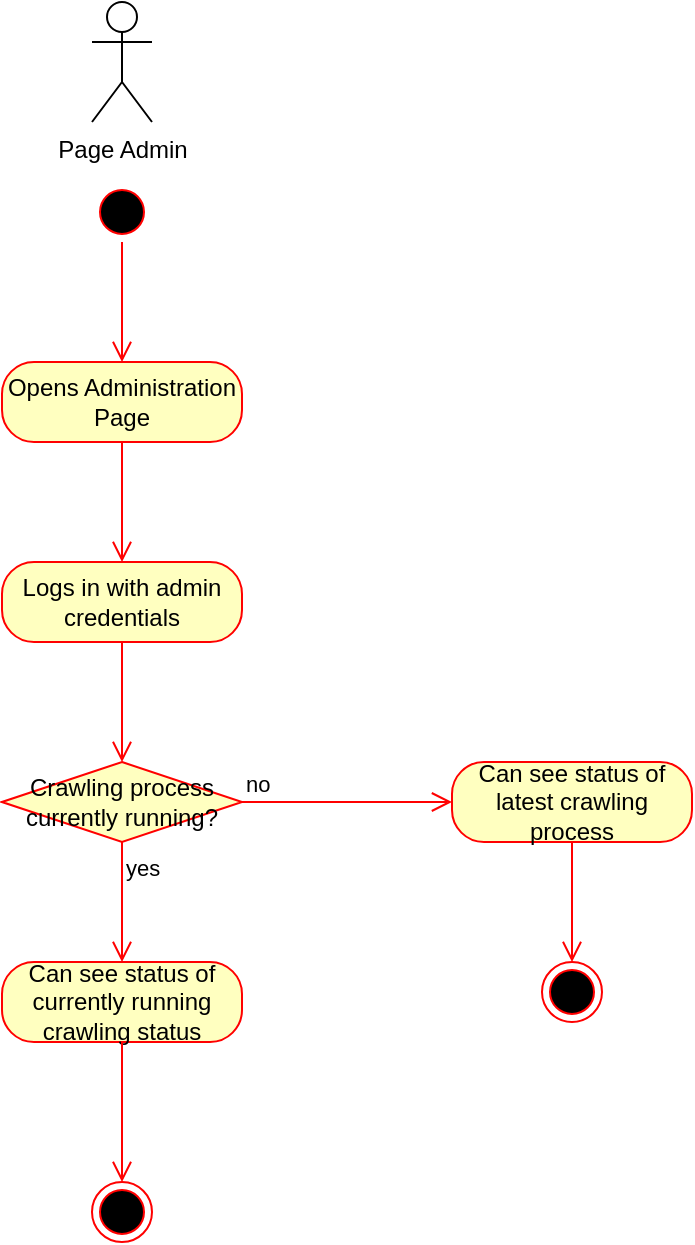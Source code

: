 <mxfile version="14.6.1" type="github">
  <diagram id="ky918N-3rujnzzDEFhuE" name="Page-1">
    <mxGraphModel dx="1178" dy="1834" grid="1" gridSize="10" guides="1" tooltips="1" connect="1" arrows="1" fold="1" page="1" pageScale="1" pageWidth="827" pageHeight="1169" math="0" shadow="0">
      <root>
        <mxCell id="0" />
        <mxCell id="1" parent="0" />
        <mxCell id="feyX4JLSk9dq7nyA62vH-1" value="" style="ellipse;html=1;shape=startState;fillColor=#000000;strokeColor=#ff0000;" vertex="1" parent="1">
          <mxGeometry x="370" y="80" width="30" height="30" as="geometry" />
        </mxCell>
        <mxCell id="feyX4JLSk9dq7nyA62vH-2" value="" style="edgeStyle=orthogonalEdgeStyle;html=1;verticalAlign=bottom;endArrow=open;endSize=8;strokeColor=#ff0000;" edge="1" source="feyX4JLSk9dq7nyA62vH-1" parent="1">
          <mxGeometry relative="1" as="geometry">
            <mxPoint x="385" y="170" as="targetPoint" />
          </mxGeometry>
        </mxCell>
        <mxCell id="feyX4JLSk9dq7nyA62vH-3" value="Page Admin" style="shape=umlActor;verticalLabelPosition=bottom;verticalAlign=top;html=1;" vertex="1" parent="1">
          <mxGeometry x="370" y="-10" width="30" height="60" as="geometry" />
        </mxCell>
        <mxCell id="feyX4JLSk9dq7nyA62vH-4" value="Opens Administration Page" style="rounded=1;whiteSpace=wrap;html=1;arcSize=40;fontColor=#000000;fillColor=#ffffc0;strokeColor=#ff0000;" vertex="1" parent="1">
          <mxGeometry x="325" y="170" width="120" height="40" as="geometry" />
        </mxCell>
        <mxCell id="feyX4JLSk9dq7nyA62vH-5" value="" style="edgeStyle=orthogonalEdgeStyle;html=1;verticalAlign=bottom;endArrow=open;endSize=8;strokeColor=#ff0000;" edge="1" source="feyX4JLSk9dq7nyA62vH-4" parent="1">
          <mxGeometry relative="1" as="geometry">
            <mxPoint x="385" y="270" as="targetPoint" />
          </mxGeometry>
        </mxCell>
        <mxCell id="feyX4JLSk9dq7nyA62vH-6" value="Crawling process currently running?" style="rhombus;whiteSpace=wrap;html=1;fillColor=#ffffc0;strokeColor=#ff0000;" vertex="1" parent="1">
          <mxGeometry x="325" y="370" width="120" height="40" as="geometry" />
        </mxCell>
        <mxCell id="feyX4JLSk9dq7nyA62vH-7" value="no" style="edgeStyle=orthogonalEdgeStyle;html=1;align=left;verticalAlign=bottom;endArrow=open;endSize=8;strokeColor=#ff0000;entryX=0;entryY=0.5;entryDx=0;entryDy=0;" edge="1" source="feyX4JLSk9dq7nyA62vH-6" parent="1" target="feyX4JLSk9dq7nyA62vH-9">
          <mxGeometry x="-1" relative="1" as="geometry">
            <mxPoint x="545" y="390" as="targetPoint" />
          </mxGeometry>
        </mxCell>
        <mxCell id="feyX4JLSk9dq7nyA62vH-8" value="yes" style="edgeStyle=orthogonalEdgeStyle;html=1;align=left;verticalAlign=top;endArrow=open;endSize=8;strokeColor=#ff0000;" edge="1" source="feyX4JLSk9dq7nyA62vH-6" parent="1">
          <mxGeometry x="-1" relative="1" as="geometry">
            <mxPoint x="385" y="470" as="targetPoint" />
          </mxGeometry>
        </mxCell>
        <mxCell id="feyX4JLSk9dq7nyA62vH-9" value="Can see status of latest crawling process" style="rounded=1;whiteSpace=wrap;html=1;arcSize=40;fontColor=#000000;fillColor=#ffffc0;strokeColor=#ff0000;" vertex="1" parent="1">
          <mxGeometry x="550" y="370" width="120" height="40" as="geometry" />
        </mxCell>
        <mxCell id="feyX4JLSk9dq7nyA62vH-10" value="" style="edgeStyle=orthogonalEdgeStyle;html=1;verticalAlign=bottom;endArrow=open;endSize=8;strokeColor=#ff0000;" edge="1" source="feyX4JLSk9dq7nyA62vH-9" parent="1">
          <mxGeometry relative="1" as="geometry">
            <mxPoint x="610" y="470" as="targetPoint" />
          </mxGeometry>
        </mxCell>
        <mxCell id="feyX4JLSk9dq7nyA62vH-11" value="" style="ellipse;html=1;shape=endState;fillColor=#000000;strokeColor=#ff0000;" vertex="1" parent="1">
          <mxGeometry x="595" y="470" width="30" height="30" as="geometry" />
        </mxCell>
        <mxCell id="feyX4JLSk9dq7nyA62vH-12" value="Can see status of currently running crawling status" style="rounded=1;whiteSpace=wrap;html=1;arcSize=40;fontColor=#000000;fillColor=#ffffc0;strokeColor=#ff0000;" vertex="1" parent="1">
          <mxGeometry x="325" y="470" width="120" height="40" as="geometry" />
        </mxCell>
        <mxCell id="feyX4JLSk9dq7nyA62vH-13" value="" style="edgeStyle=orthogonalEdgeStyle;html=1;verticalAlign=bottom;endArrow=open;endSize=8;strokeColor=#ff0000;entryX=0.5;entryY=0;entryDx=0;entryDy=0;" edge="1" source="feyX4JLSk9dq7nyA62vH-12" parent="1" target="feyX4JLSk9dq7nyA62vH-14">
          <mxGeometry relative="1" as="geometry">
            <mxPoint x="384" y="578" as="targetPoint" />
          </mxGeometry>
        </mxCell>
        <mxCell id="feyX4JLSk9dq7nyA62vH-14" value="" style="ellipse;html=1;shape=endState;fillColor=#000000;strokeColor=#ff0000;" vertex="1" parent="1">
          <mxGeometry x="370" y="580" width="30" height="30" as="geometry" />
        </mxCell>
        <mxCell id="feyX4JLSk9dq7nyA62vH-15" value="Logs in with admin credentials" style="rounded=1;whiteSpace=wrap;html=1;arcSize=40;fontColor=#000000;fillColor=#ffffc0;strokeColor=#ff0000;" vertex="1" parent="1">
          <mxGeometry x="325" y="270" width="120" height="40" as="geometry" />
        </mxCell>
        <mxCell id="feyX4JLSk9dq7nyA62vH-16" value="" style="edgeStyle=orthogonalEdgeStyle;html=1;verticalAlign=bottom;endArrow=open;endSize=8;strokeColor=#ff0000;" edge="1" source="feyX4JLSk9dq7nyA62vH-15" parent="1">
          <mxGeometry relative="1" as="geometry">
            <mxPoint x="385" y="370" as="targetPoint" />
          </mxGeometry>
        </mxCell>
      </root>
    </mxGraphModel>
  </diagram>
</mxfile>
